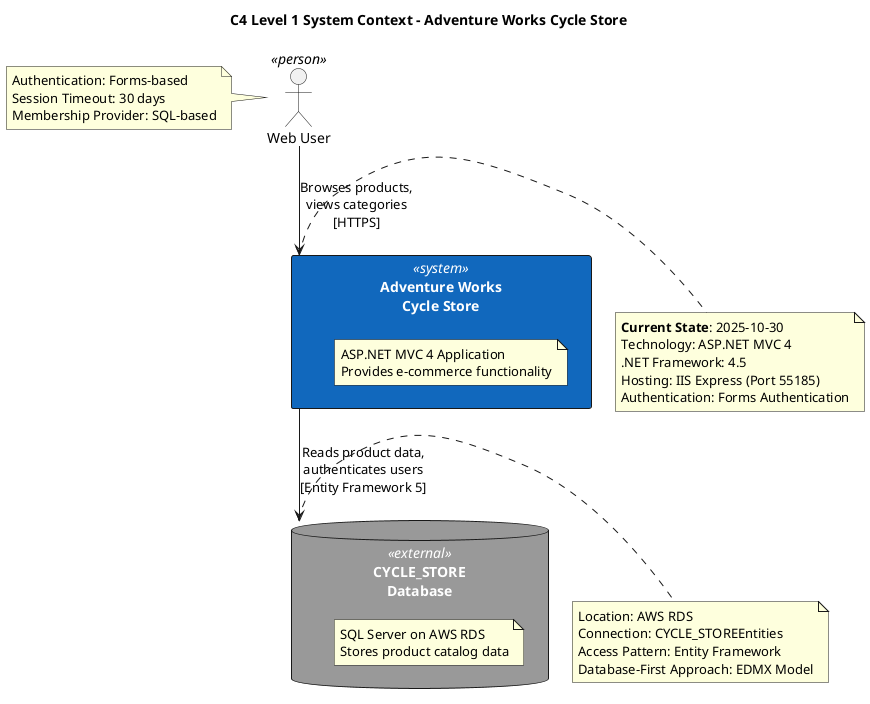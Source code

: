 @startuml
' Syntax verified: 2025-10-30
' C4 Level 1: System Context Diagram

title C4 Level 1 System Context - Adventure Works Cycle Store

skinparam rectangle {
    BackgroundColor<<person>> #08427B
    BackgroundColor<<system>> #1168BD
    BackgroundColor<<external>> #999999
    FontColor white
}

skinparam database {
    BackgroundColor #999999
    FontColor white
}

actor "Web User" as user <<person>>

rectangle "Adventure Works\nCycle Store" as system <<system>> {
  note as N1
    ASP.NET MVC 4 Application
    Provides e-commerce functionality
  end note
}

database "CYCLE_STORE\nDatabase" as db <<external>> {
  note as N2
    SQL Server on AWS RDS
    Stores product catalog data
  end note
}

user --> system : Browses products,\nviews categories\n[HTTPS]
system --> db : Reads product data,\nauthenticates users\n[Entity Framework 5]

note right of system
  **Current State**: 2025-10-30
  Technology: ASP.NET MVC 4
  .NET Framework: 4.5
  Hosting: IIS Express (Port 55185)
  Authentication: Forms Authentication
end note

note right of db
  Location: AWS RDS
  Connection: CYCLE_STOREEntities
  Access Pattern: Entity Framework
  Database-First Approach: EDMX Model
end note

note left of user
  Authentication: Forms-based
  Session Timeout: 30 days
  Membership Provider: SQL-based
end note

@enduml
